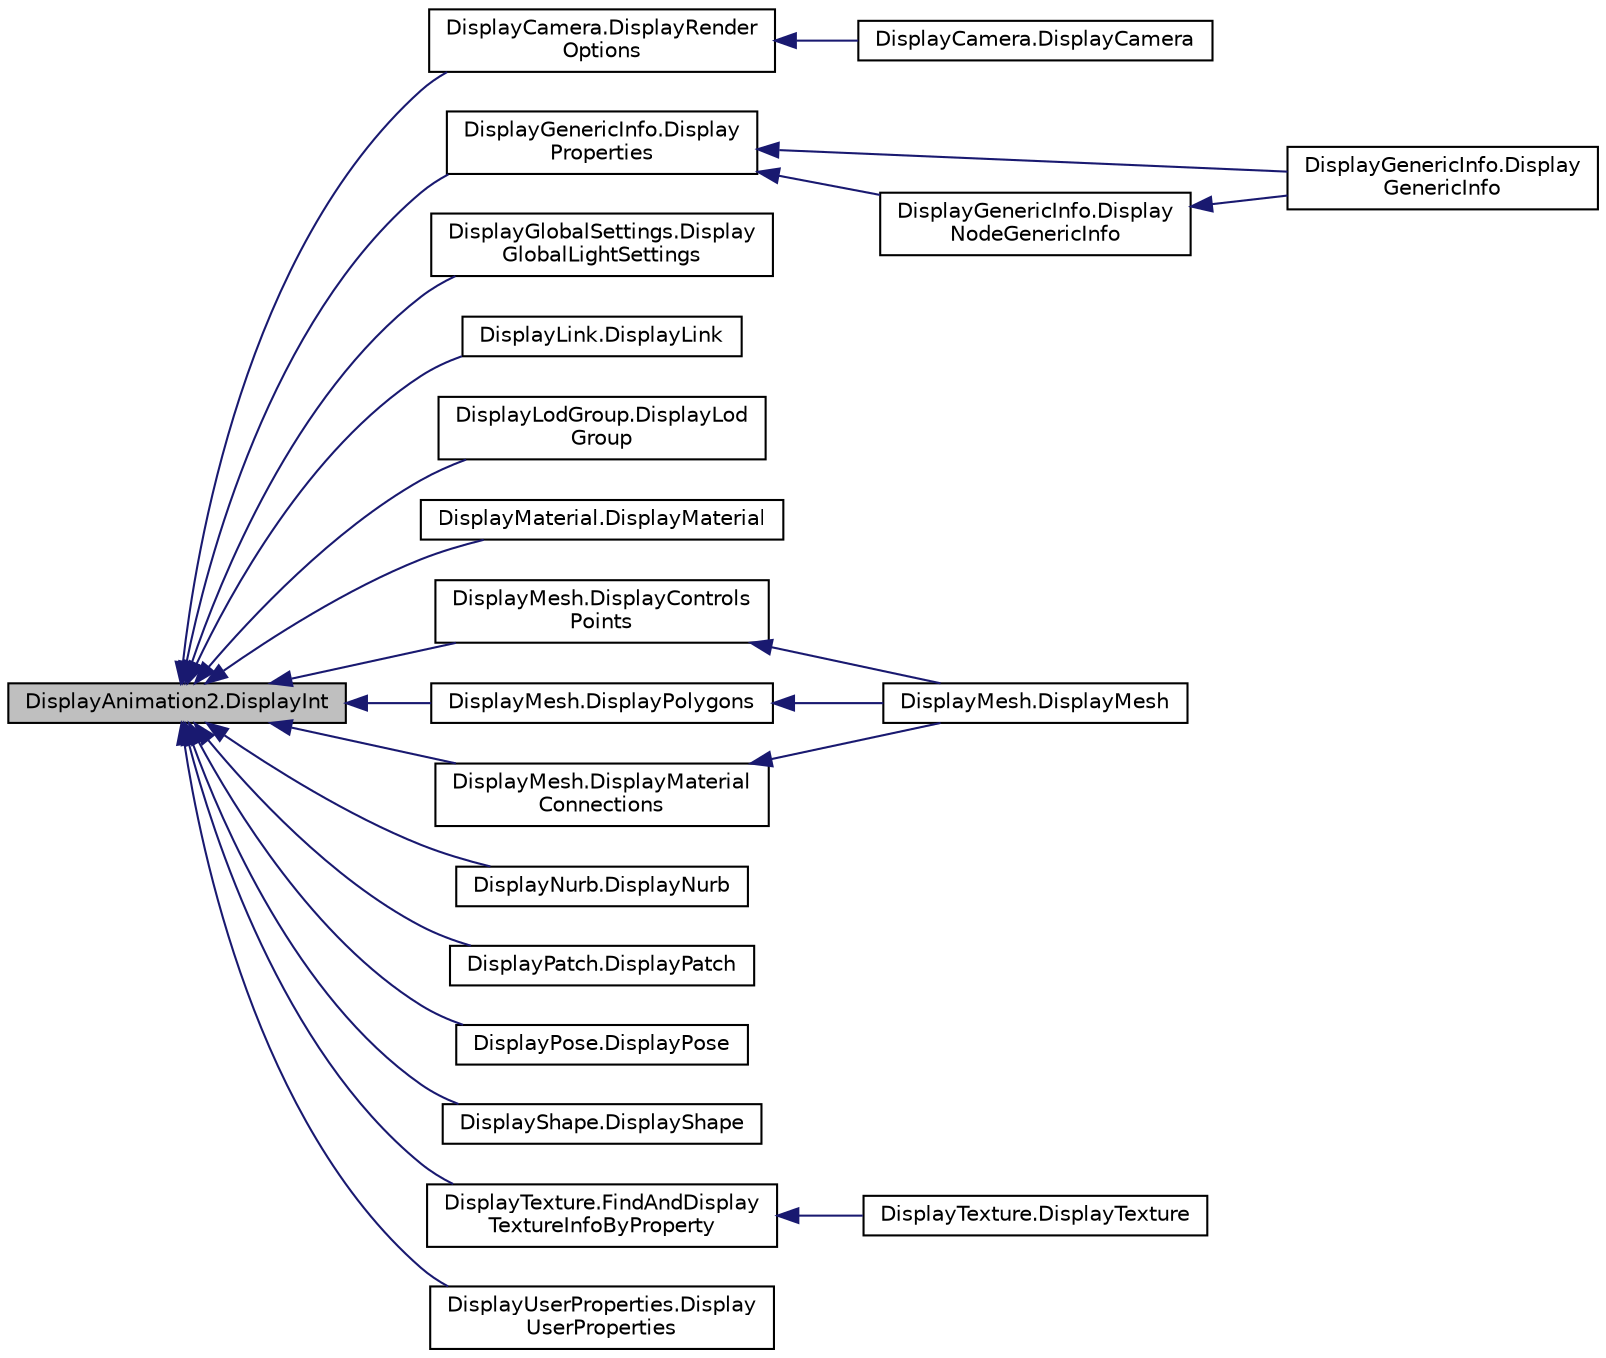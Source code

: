 digraph "DisplayAnimation2.DisplayInt"
{
  edge [fontname="Helvetica",fontsize="10",labelfontname="Helvetica",labelfontsize="10"];
  node [fontname="Helvetica",fontsize="10",shape=record];
  rankdir="LR";
  Node120 [label="DisplayAnimation2.DisplayInt",height=0.2,width=0.4,color="black", fillcolor="grey75", style="filled", fontcolor="black"];
  Node120 -> Node121 [dir="back",color="midnightblue",fontsize="10",style="solid",fontname="Helvetica"];
  Node121 [label="DisplayCamera.DisplayRender\lOptions",height=0.2,width=0.4,color="black", fillcolor="white", style="filled",URL="$namespace_display_camera.html#a0f97116ac35b4dcb17c6ddd917eebcd8"];
  Node121 -> Node122 [dir="back",color="midnightblue",fontsize="10",style="solid",fontname="Helvetica"];
  Node122 [label="DisplayCamera.DisplayCamera",height=0.2,width=0.4,color="black", fillcolor="white", style="filled",URL="$namespace_display_camera.html#a8bcf7a6408b4fc2b2da40aac12f48ac3"];
  Node120 -> Node123 [dir="back",color="midnightblue",fontsize="10",style="solid",fontname="Helvetica"];
  Node123 [label="DisplayGenericInfo.Display\lProperties",height=0.2,width=0.4,color="black", fillcolor="white", style="filled",URL="$namespace_display_generic_info.html#a5df606a5fc66507df9713e52a7fc5fa2"];
  Node123 -> Node124 [dir="back",color="midnightblue",fontsize="10",style="solid",fontname="Helvetica"];
  Node124 [label="DisplayGenericInfo.Display\lGenericInfo",height=0.2,width=0.4,color="black", fillcolor="white", style="filled",URL="$namespace_display_generic_info.html#a4b18a2c8214b64abe8747ef67948cecf"];
  Node123 -> Node125 [dir="back",color="midnightblue",fontsize="10",style="solid",fontname="Helvetica"];
  Node125 [label="DisplayGenericInfo.Display\lNodeGenericInfo",height=0.2,width=0.4,color="black", fillcolor="white", style="filled",URL="$namespace_display_generic_info.html#abb5d03bf361368bbe20b440e69bfaf99"];
  Node125 -> Node124 [dir="back",color="midnightblue",fontsize="10",style="solid",fontname="Helvetica"];
  Node120 -> Node126 [dir="back",color="midnightblue",fontsize="10",style="solid",fontname="Helvetica"];
  Node126 [label="DisplayGlobalSettings.Display\lGlobalLightSettings",height=0.2,width=0.4,color="black", fillcolor="white", style="filled",URL="$namespace_display_global_settings.html#aed5dc6eed71477fb263de87414837f89"];
  Node120 -> Node127 [dir="back",color="midnightblue",fontsize="10",style="solid",fontname="Helvetica"];
  Node127 [label="DisplayLink.DisplayLink",height=0.2,width=0.4,color="black", fillcolor="white", style="filled",URL="$namespace_display_link.html#af46b3c09f8eb4c76ceb6fd791e735a5c"];
  Node120 -> Node128 [dir="back",color="midnightblue",fontsize="10",style="solid",fontname="Helvetica"];
  Node128 [label="DisplayLodGroup.DisplayLod\lGroup",height=0.2,width=0.4,color="black", fillcolor="white", style="filled",URL="$namespace_display_lod_group.html#aa6a425cdad4fc0aa92498e01a751bbc8"];
  Node120 -> Node129 [dir="back",color="midnightblue",fontsize="10",style="solid",fontname="Helvetica"];
  Node129 [label="DisplayMaterial.DisplayMaterial",height=0.2,width=0.4,color="black", fillcolor="white", style="filled",URL="$namespace_display_material.html#afd52930c7a7f86c1fb22b7816ddc28f7"];
  Node120 -> Node130 [dir="back",color="midnightblue",fontsize="10",style="solid",fontname="Helvetica"];
  Node130 [label="DisplayMesh.DisplayControls\lPoints",height=0.2,width=0.4,color="black", fillcolor="white", style="filled",URL="$namespace_display_mesh.html#aac1370c3bfef8f9354b2d6542de7a061"];
  Node130 -> Node131 [dir="back",color="midnightblue",fontsize="10",style="solid",fontname="Helvetica"];
  Node131 [label="DisplayMesh.DisplayMesh",height=0.2,width=0.4,color="black", fillcolor="white", style="filled",URL="$namespace_display_mesh.html#ad7aad925c6b08488410a66263097aa1f"];
  Node120 -> Node132 [dir="back",color="midnightblue",fontsize="10",style="solid",fontname="Helvetica"];
  Node132 [label="DisplayMesh.DisplayPolygons",height=0.2,width=0.4,color="black", fillcolor="white", style="filled",URL="$namespace_display_mesh.html#a12110409bb6a31e9740575ed9606c56e"];
  Node132 -> Node131 [dir="back",color="midnightblue",fontsize="10",style="solid",fontname="Helvetica"];
  Node120 -> Node133 [dir="back",color="midnightblue",fontsize="10",style="solid",fontname="Helvetica"];
  Node133 [label="DisplayMesh.DisplayMaterial\lConnections",height=0.2,width=0.4,color="black", fillcolor="white", style="filled",URL="$namespace_display_mesh.html#ae201819e291cbd72b316e3e9a9e3545a"];
  Node133 -> Node131 [dir="back",color="midnightblue",fontsize="10",style="solid",fontname="Helvetica"];
  Node120 -> Node134 [dir="back",color="midnightblue",fontsize="10",style="solid",fontname="Helvetica"];
  Node134 [label="DisplayNurb.DisplayNurb",height=0.2,width=0.4,color="black", fillcolor="white", style="filled",URL="$namespace_display_nurb.html#ac2e0d6539d92bec45881cb3e1161de28"];
  Node120 -> Node135 [dir="back",color="midnightblue",fontsize="10",style="solid",fontname="Helvetica"];
  Node135 [label="DisplayPatch.DisplayPatch",height=0.2,width=0.4,color="black", fillcolor="white", style="filled",URL="$namespace_display_patch.html#a48c0fc18609dd4a4a0694745adb652aa"];
  Node120 -> Node136 [dir="back",color="midnightblue",fontsize="10",style="solid",fontname="Helvetica"];
  Node136 [label="DisplayPose.DisplayPose",height=0.2,width=0.4,color="black", fillcolor="white", style="filled",URL="$namespace_display_pose.html#aa6ef9e7862b03171ee746def2ae1da08"];
  Node120 -> Node137 [dir="back",color="midnightblue",fontsize="10",style="solid",fontname="Helvetica"];
  Node137 [label="DisplayShape.DisplayShape",height=0.2,width=0.4,color="black", fillcolor="white", style="filled",URL="$namespace_display_shape.html#aa2cad22840c44d071824b98fd196f44d"];
  Node120 -> Node138 [dir="back",color="midnightblue",fontsize="10",style="solid",fontname="Helvetica"];
  Node138 [label="DisplayTexture.FindAndDisplay\lTextureInfoByProperty",height=0.2,width=0.4,color="black", fillcolor="white", style="filled",URL="$namespace_display_texture.html#a14a510f441689b07a9c7582ca3f77b05"];
  Node138 -> Node139 [dir="back",color="midnightblue",fontsize="10",style="solid",fontname="Helvetica"];
  Node139 [label="DisplayTexture.DisplayTexture",height=0.2,width=0.4,color="black", fillcolor="white", style="filled",URL="$namespace_display_texture.html#a196d9378478944c20fc1a6b74f2ffb95"];
  Node120 -> Node140 [dir="back",color="midnightblue",fontsize="10",style="solid",fontname="Helvetica"];
  Node140 [label="DisplayUserProperties.Display\lUserProperties",height=0.2,width=0.4,color="black", fillcolor="white", style="filled",URL="$namespace_display_user_properties.html#a7f8a97449fa115aa712358522aee0e90"];
}
